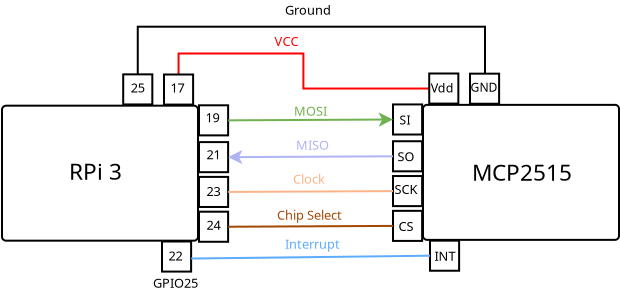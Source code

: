 <?xml version="1.0" encoding="UTF-8"?>
<dia:diagram xmlns:dia="http://www.lysator.liu.se/~alla/dia/">
  <dia:layer name="Arrière-plan" visible="true" connectable="true" active="true">
    <dia:object type="Standard - ZigZagLine" version="1" id="O0">
      <dia:attribute name="obj_pos">
        <dia:point val="21.228,9.04"/>
      </dia:attribute>
      <dia:attribute name="obj_bb">
        <dia:rectangle val="21.178,7.94;33.81,9.792"/>
      </dia:attribute>
      <dia:attribute name="orth_points">
        <dia:point val="21.228,9.04"/>
        <dia:point val="21.228,7.99"/>
        <dia:point val="27.469,7.99"/>
        <dia:point val="27.469,9.742"/>
        <dia:point val="33.761,9.742"/>
      </dia:attribute>
      <dia:attribute name="orth_orient">
        <dia:enum val="1"/>
        <dia:enum val="0"/>
        <dia:enum val="1"/>
        <dia:enum val="0"/>
      </dia:attribute>
      <dia:attribute name="autorouting">
        <dia:boolean val="false"/>
      </dia:attribute>
      <dia:attribute name="line_color">
        <dia:color val="#ff0000ff"/>
      </dia:attribute>
      <dia:connections>
        <dia:connection handle="0" to="O16" connection="7"/>
        <dia:connection handle="1" to="O32" connection="3"/>
      </dia:connections>
    </dia:object>
    <dia:object type="Standard - Text" version="1" id="O1">
      <dia:attribute name="obj_pos">
        <dia:point val="26.019,7.616"/>
      </dia:attribute>
      <dia:attribute name="obj_bb">
        <dia:rectangle val="26.019,7.021;27.352,7.766"/>
      </dia:attribute>
      <dia:attribute name="text">
        <dia:composite type="text">
          <dia:attribute name="string">
            <dia:string>#VCC#</dia:string>
          </dia:attribute>
          <dia:attribute name="font">
            <dia:font family="sans" style="0" name="Helvetica"/>
          </dia:attribute>
          <dia:attribute name="height">
            <dia:real val="0.8"/>
          </dia:attribute>
          <dia:attribute name="pos">
            <dia:point val="26.019,7.616"/>
          </dia:attribute>
          <dia:attribute name="color">
            <dia:color val="#ff0000ff"/>
          </dia:attribute>
          <dia:attribute name="alignment">
            <dia:enum val="0"/>
          </dia:attribute>
        </dia:composite>
      </dia:attribute>
      <dia:attribute name="valign">
        <dia:enum val="3"/>
      </dia:attribute>
    </dia:object>
    <dia:object type="Standard - ZigZagLine" version="1" id="O2">
      <dia:attribute name="obj_pos">
        <dia:point val="19.188,9.033"/>
      </dia:attribute>
      <dia:attribute name="obj_bb">
        <dia:rectangle val="19.138,6.6;36.6,9.082"/>
      </dia:attribute>
      <dia:attribute name="orth_points">
        <dia:point val="19.188,9.033"/>
        <dia:point val="19.188,6.65"/>
        <dia:point val="36.55,6.65"/>
        <dia:point val="36.55,8.998"/>
        <dia:point val="36.528,8.998"/>
      </dia:attribute>
      <dia:attribute name="orth_orient">
        <dia:enum val="1"/>
        <dia:enum val="0"/>
        <dia:enum val="1"/>
        <dia:enum val="0"/>
      </dia:attribute>
      <dia:attribute name="autorouting">
        <dia:boolean val="false"/>
      </dia:attribute>
      <dia:connections>
        <dia:connection handle="0" to="O14" connection="7"/>
        <dia:connection handle="1" to="O34" connection="7"/>
      </dia:connections>
    </dia:object>
    <dia:object type="Standard - Text" version="1" id="O3">
      <dia:attribute name="obj_pos">
        <dia:point val="26.55,6.05"/>
      </dia:attribute>
      <dia:attribute name="obj_bb">
        <dia:rectangle val="26.55,5.455;28.902,6.2"/>
      </dia:attribute>
      <dia:attribute name="text">
        <dia:composite type="text">
          <dia:attribute name="string">
            <dia:string>#Ground#</dia:string>
          </dia:attribute>
          <dia:attribute name="font">
            <dia:font family="sans" style="0" name="Helvetica"/>
          </dia:attribute>
          <dia:attribute name="height">
            <dia:real val="0.8"/>
          </dia:attribute>
          <dia:attribute name="pos">
            <dia:point val="26.55,6.05"/>
          </dia:attribute>
          <dia:attribute name="color">
            <dia:color val="#000000ff"/>
          </dia:attribute>
          <dia:attribute name="alignment">
            <dia:enum val="0"/>
          </dia:attribute>
        </dia:composite>
      </dia:attribute>
      <dia:attribute name="valign">
        <dia:enum val="3"/>
      </dia:attribute>
    </dia:object>
    <dia:group>
      <dia:attribute name="meta">
        <dia:composite type="dict"/>
      </dia:attribute>
      <dia:attribute name="matrix"/>
      <dia:object type="Geometric - Perfect Square" version="1" id="O4">
        <dia:attribute name="obj_pos">
          <dia:point val="22.25,10.58"/>
        </dia:attribute>
        <dia:attribute name="obj_bb">
          <dia:rectangle val="22.15,10.48;23.806,12.184"/>
        </dia:attribute>
        <dia:attribute name="meta">
          <dia:composite type="dict"/>
        </dia:attribute>
        <dia:attribute name="elem_corner">
          <dia:point val="22.25,10.58"/>
        </dia:attribute>
        <dia:attribute name="elem_width">
          <dia:real val="1.456"/>
        </dia:attribute>
        <dia:attribute name="elem_height">
          <dia:real val="1.504"/>
        </dia:attribute>
        <dia:attribute name="line_width">
          <dia:real val="0.1"/>
        </dia:attribute>
        <dia:attribute name="line_colour">
          <dia:color val="#000000ff"/>
        </dia:attribute>
        <dia:attribute name="fill_colour">
          <dia:color val="#ffffffff"/>
        </dia:attribute>
        <dia:attribute name="show_background">
          <dia:boolean val="true"/>
        </dia:attribute>
        <dia:attribute name="line_style">
          <dia:enum val="0"/>
          <dia:real val="1"/>
        </dia:attribute>
        <dia:attribute name="flip_horizontal">
          <dia:boolean val="false"/>
        </dia:attribute>
        <dia:attribute name="flip_vertical">
          <dia:boolean val="false"/>
        </dia:attribute>
        <dia:attribute name="subscale">
          <dia:real val="1"/>
        </dia:attribute>
      </dia:object>
      <dia:object type="Standard - Text" version="1" id="O5">
        <dia:attribute name="obj_pos">
          <dia:point val="22.578,11.432"/>
        </dia:attribute>
        <dia:attribute name="obj_bb">
          <dia:rectangle val="22.578,10.837;23.393,11.582"/>
        </dia:attribute>
        <dia:attribute name="text">
          <dia:composite type="text">
            <dia:attribute name="string">
              <dia:string>#19#</dia:string>
            </dia:attribute>
            <dia:attribute name="font">
              <dia:font family="sans" style="0" name="Helvetica"/>
            </dia:attribute>
            <dia:attribute name="height">
              <dia:real val="0.8"/>
            </dia:attribute>
            <dia:attribute name="pos">
              <dia:point val="22.578,11.432"/>
            </dia:attribute>
            <dia:attribute name="color">
              <dia:color val="#000000ff"/>
            </dia:attribute>
            <dia:attribute name="alignment">
              <dia:enum val="0"/>
            </dia:attribute>
          </dia:composite>
        </dia:attribute>
        <dia:attribute name="valign">
          <dia:enum val="3"/>
        </dia:attribute>
      </dia:object>
      <dia:object type="Geometric - Perfect Square" version="1" id="O6">
        <dia:attribute name="obj_pos">
          <dia:point val="22.25,12.42"/>
        </dia:attribute>
        <dia:attribute name="obj_bb">
          <dia:rectangle val="22.15,12.32;23.806,14.024"/>
        </dia:attribute>
        <dia:attribute name="meta">
          <dia:composite type="dict"/>
        </dia:attribute>
        <dia:attribute name="elem_corner">
          <dia:point val="22.25,12.42"/>
        </dia:attribute>
        <dia:attribute name="elem_width">
          <dia:real val="1.456"/>
        </dia:attribute>
        <dia:attribute name="elem_height">
          <dia:real val="1.504"/>
        </dia:attribute>
        <dia:attribute name="line_width">
          <dia:real val="0.1"/>
        </dia:attribute>
        <dia:attribute name="line_colour">
          <dia:color val="#000000ff"/>
        </dia:attribute>
        <dia:attribute name="fill_colour">
          <dia:color val="#ffffffff"/>
        </dia:attribute>
        <dia:attribute name="show_background">
          <dia:boolean val="true"/>
        </dia:attribute>
        <dia:attribute name="line_style">
          <dia:enum val="0"/>
          <dia:real val="1"/>
        </dia:attribute>
        <dia:attribute name="flip_horizontal">
          <dia:boolean val="false"/>
        </dia:attribute>
        <dia:attribute name="flip_vertical">
          <dia:boolean val="false"/>
        </dia:attribute>
        <dia:attribute name="subscale">
          <dia:real val="1"/>
        </dia:attribute>
      </dia:object>
      <dia:object type="Standard - Text" version="1" id="O7">
        <dia:attribute name="obj_pos">
          <dia:point val="22.628,13.272"/>
        </dia:attribute>
        <dia:attribute name="obj_bb">
          <dia:rectangle val="22.628,12.677;23.443,13.422"/>
        </dia:attribute>
        <dia:attribute name="text">
          <dia:composite type="text">
            <dia:attribute name="string">
              <dia:string>#21#</dia:string>
            </dia:attribute>
            <dia:attribute name="font">
              <dia:font family="sans" style="0" name="Helvetica"/>
            </dia:attribute>
            <dia:attribute name="height">
              <dia:real val="0.8"/>
            </dia:attribute>
            <dia:attribute name="pos">
              <dia:point val="22.628,13.272"/>
            </dia:attribute>
            <dia:attribute name="color">
              <dia:color val="#000000ff"/>
            </dia:attribute>
            <dia:attribute name="alignment">
              <dia:enum val="0"/>
            </dia:attribute>
          </dia:composite>
        </dia:attribute>
        <dia:attribute name="valign">
          <dia:enum val="3"/>
        </dia:attribute>
      </dia:object>
      <dia:object type="Geometric - Perfect Square" version="1" id="O8">
        <dia:attribute name="obj_pos">
          <dia:point val="22.25,14.16"/>
        </dia:attribute>
        <dia:attribute name="obj_bb">
          <dia:rectangle val="22.15,14.06;23.806,15.764"/>
        </dia:attribute>
        <dia:attribute name="meta">
          <dia:composite type="dict"/>
        </dia:attribute>
        <dia:attribute name="elem_corner">
          <dia:point val="22.25,14.16"/>
        </dia:attribute>
        <dia:attribute name="elem_width">
          <dia:real val="1.456"/>
        </dia:attribute>
        <dia:attribute name="elem_height">
          <dia:real val="1.504"/>
        </dia:attribute>
        <dia:attribute name="line_width">
          <dia:real val="0.1"/>
        </dia:attribute>
        <dia:attribute name="line_colour">
          <dia:color val="#000000ff"/>
        </dia:attribute>
        <dia:attribute name="fill_colour">
          <dia:color val="#ffffffff"/>
        </dia:attribute>
        <dia:attribute name="show_background">
          <dia:boolean val="true"/>
        </dia:attribute>
        <dia:attribute name="line_style">
          <dia:enum val="0"/>
          <dia:real val="1"/>
        </dia:attribute>
        <dia:attribute name="flip_horizontal">
          <dia:boolean val="false"/>
        </dia:attribute>
        <dia:attribute name="flip_vertical">
          <dia:boolean val="false"/>
        </dia:attribute>
        <dia:attribute name="subscale">
          <dia:real val="1"/>
        </dia:attribute>
      </dia:object>
      <dia:object type="Standard - Text" version="1" id="O9">
        <dia:attribute name="obj_pos">
          <dia:point val="22.628,15.112"/>
        </dia:attribute>
        <dia:attribute name="obj_bb">
          <dia:rectangle val="22.628,14.517;23.443,15.262"/>
        </dia:attribute>
        <dia:attribute name="text">
          <dia:composite type="text">
            <dia:attribute name="string">
              <dia:string>#23#</dia:string>
            </dia:attribute>
            <dia:attribute name="font">
              <dia:font family="sans" style="0" name="Helvetica"/>
            </dia:attribute>
            <dia:attribute name="height">
              <dia:real val="0.8"/>
            </dia:attribute>
            <dia:attribute name="pos">
              <dia:point val="22.628,15.112"/>
            </dia:attribute>
            <dia:attribute name="color">
              <dia:color val="#000000ff"/>
            </dia:attribute>
            <dia:attribute name="alignment">
              <dia:enum val="0"/>
            </dia:attribute>
          </dia:composite>
        </dia:attribute>
        <dia:attribute name="valign">
          <dia:enum val="3"/>
        </dia:attribute>
      </dia:object>
      <dia:object type="Geometric - Perfect Square" version="1" id="O10">
        <dia:attribute name="obj_pos">
          <dia:point val="22.25,15.9"/>
        </dia:attribute>
        <dia:attribute name="obj_bb">
          <dia:rectangle val="22.15,15.8;23.806,17.504"/>
        </dia:attribute>
        <dia:attribute name="meta">
          <dia:composite type="dict"/>
        </dia:attribute>
        <dia:attribute name="elem_corner">
          <dia:point val="22.25,15.9"/>
        </dia:attribute>
        <dia:attribute name="elem_width">
          <dia:real val="1.456"/>
        </dia:attribute>
        <dia:attribute name="elem_height">
          <dia:real val="1.504"/>
        </dia:attribute>
        <dia:attribute name="line_width">
          <dia:real val="0.1"/>
        </dia:attribute>
        <dia:attribute name="line_colour">
          <dia:color val="#000000ff"/>
        </dia:attribute>
        <dia:attribute name="fill_colour">
          <dia:color val="#ffffffff"/>
        </dia:attribute>
        <dia:attribute name="show_background">
          <dia:boolean val="true"/>
        </dia:attribute>
        <dia:attribute name="line_style">
          <dia:enum val="0"/>
          <dia:real val="1"/>
        </dia:attribute>
        <dia:attribute name="flip_horizontal">
          <dia:boolean val="false"/>
        </dia:attribute>
        <dia:attribute name="flip_vertical">
          <dia:boolean val="false"/>
        </dia:attribute>
        <dia:attribute name="subscale">
          <dia:real val="1"/>
        </dia:attribute>
      </dia:object>
      <dia:object type="Standard - Text" version="1" id="O11">
        <dia:attribute name="obj_pos">
          <dia:point val="22.628,16.802"/>
        </dia:attribute>
        <dia:attribute name="obj_bb">
          <dia:rectangle val="22.628,16.207;23.443,16.952"/>
        </dia:attribute>
        <dia:attribute name="text">
          <dia:composite type="text">
            <dia:attribute name="string">
              <dia:string>#24#</dia:string>
            </dia:attribute>
            <dia:attribute name="font">
              <dia:font family="sans" style="0" name="Helvetica"/>
            </dia:attribute>
            <dia:attribute name="height">
              <dia:real val="0.8"/>
            </dia:attribute>
            <dia:attribute name="pos">
              <dia:point val="22.628,16.802"/>
            </dia:attribute>
            <dia:attribute name="color">
              <dia:color val="#000000ff"/>
            </dia:attribute>
            <dia:attribute name="alignment">
              <dia:enum val="0"/>
            </dia:attribute>
          </dia:composite>
        </dia:attribute>
        <dia:attribute name="valign">
          <dia:enum val="3"/>
        </dia:attribute>
      </dia:object>
      <dia:object type="Geometric - Perfect Square" version="1" id="O12">
        <dia:attribute name="obj_pos">
          <dia:point val="20.4,17.39"/>
        </dia:attribute>
        <dia:attribute name="obj_bb">
          <dia:rectangle val="20.3,17.29;21.956,18.994"/>
        </dia:attribute>
        <dia:attribute name="meta">
          <dia:composite type="dict"/>
        </dia:attribute>
        <dia:attribute name="elem_corner">
          <dia:point val="20.4,17.39"/>
        </dia:attribute>
        <dia:attribute name="elem_width">
          <dia:real val="1.456"/>
        </dia:attribute>
        <dia:attribute name="elem_height">
          <dia:real val="1.504"/>
        </dia:attribute>
        <dia:attribute name="line_width">
          <dia:real val="0.1"/>
        </dia:attribute>
        <dia:attribute name="line_colour">
          <dia:color val="#000000ff"/>
        </dia:attribute>
        <dia:attribute name="fill_colour">
          <dia:color val="#ffffffff"/>
        </dia:attribute>
        <dia:attribute name="show_background">
          <dia:boolean val="true"/>
        </dia:attribute>
        <dia:attribute name="line_style">
          <dia:enum val="0"/>
          <dia:real val="1"/>
        </dia:attribute>
        <dia:attribute name="flip_horizontal">
          <dia:boolean val="false"/>
        </dia:attribute>
        <dia:attribute name="flip_vertical">
          <dia:boolean val="false"/>
        </dia:attribute>
        <dia:attribute name="subscale">
          <dia:real val="1"/>
        </dia:attribute>
      </dia:object>
      <dia:object type="Standard - Text" version="1" id="O13">
        <dia:attribute name="obj_pos">
          <dia:point val="20.728,18.342"/>
        </dia:attribute>
        <dia:attribute name="obj_bb">
          <dia:rectangle val="20.728,17.747;21.543,18.492"/>
        </dia:attribute>
        <dia:attribute name="text">
          <dia:composite type="text">
            <dia:attribute name="string">
              <dia:string>#22#</dia:string>
            </dia:attribute>
            <dia:attribute name="font">
              <dia:font family="sans" style="0" name="Helvetica"/>
            </dia:attribute>
            <dia:attribute name="height">
              <dia:real val="0.8"/>
            </dia:attribute>
            <dia:attribute name="pos">
              <dia:point val="20.728,18.342"/>
            </dia:attribute>
            <dia:attribute name="color">
              <dia:color val="#000000ff"/>
            </dia:attribute>
            <dia:attribute name="alignment">
              <dia:enum val="0"/>
            </dia:attribute>
          </dia:composite>
        </dia:attribute>
        <dia:attribute name="valign">
          <dia:enum val="3"/>
        </dia:attribute>
      </dia:object>
      <dia:object type="Geometric - Perfect Square" version="1" id="O14">
        <dia:attribute name="obj_pos">
          <dia:point val="18.46,9.033"/>
        </dia:attribute>
        <dia:attribute name="obj_bb">
          <dia:rectangle val="18.36,8.932;20.016,10.637"/>
        </dia:attribute>
        <dia:attribute name="meta">
          <dia:composite type="dict"/>
        </dia:attribute>
        <dia:attribute name="elem_corner">
          <dia:point val="18.46,9.033"/>
        </dia:attribute>
        <dia:attribute name="elem_width">
          <dia:real val="1.456"/>
        </dia:attribute>
        <dia:attribute name="elem_height">
          <dia:real val="1.504"/>
        </dia:attribute>
        <dia:attribute name="line_width">
          <dia:real val="0.1"/>
        </dia:attribute>
        <dia:attribute name="line_colour">
          <dia:color val="#000000ff"/>
        </dia:attribute>
        <dia:attribute name="fill_colour">
          <dia:color val="#ffffffff"/>
        </dia:attribute>
        <dia:attribute name="show_background">
          <dia:boolean val="true"/>
        </dia:attribute>
        <dia:attribute name="line_style">
          <dia:enum val="0"/>
          <dia:real val="1"/>
        </dia:attribute>
        <dia:attribute name="flip_horizontal">
          <dia:boolean val="false"/>
        </dia:attribute>
        <dia:attribute name="flip_vertical">
          <dia:boolean val="false"/>
        </dia:attribute>
        <dia:attribute name="subscale">
          <dia:real val="1"/>
        </dia:attribute>
      </dia:object>
      <dia:object type="Standard - Text" version="1" id="O15">
        <dia:attribute name="obj_pos">
          <dia:point val="18.838,9.935"/>
        </dia:attribute>
        <dia:attribute name="obj_bb">
          <dia:rectangle val="18.838,9.34;19.653,10.085"/>
        </dia:attribute>
        <dia:attribute name="text">
          <dia:composite type="text">
            <dia:attribute name="string">
              <dia:string>#25#</dia:string>
            </dia:attribute>
            <dia:attribute name="font">
              <dia:font family="sans" style="0" name="Helvetica"/>
            </dia:attribute>
            <dia:attribute name="height">
              <dia:real val="0.8"/>
            </dia:attribute>
            <dia:attribute name="pos">
              <dia:point val="18.838,9.935"/>
            </dia:attribute>
            <dia:attribute name="color">
              <dia:color val="#000000ff"/>
            </dia:attribute>
            <dia:attribute name="alignment">
              <dia:enum val="0"/>
            </dia:attribute>
          </dia:composite>
        </dia:attribute>
        <dia:attribute name="valign">
          <dia:enum val="3"/>
        </dia:attribute>
      </dia:object>
      <dia:object type="Geometric - Perfect Square" version="1" id="O16">
        <dia:attribute name="obj_pos">
          <dia:point val="20.5,9.04"/>
        </dia:attribute>
        <dia:attribute name="obj_bb">
          <dia:rectangle val="20.4,8.94;22.056,10.644"/>
        </dia:attribute>
        <dia:attribute name="meta">
          <dia:composite type="dict"/>
        </dia:attribute>
        <dia:attribute name="elem_corner">
          <dia:point val="20.5,9.04"/>
        </dia:attribute>
        <dia:attribute name="elem_width">
          <dia:real val="1.456"/>
        </dia:attribute>
        <dia:attribute name="elem_height">
          <dia:real val="1.504"/>
        </dia:attribute>
        <dia:attribute name="line_width">
          <dia:real val="0.1"/>
        </dia:attribute>
        <dia:attribute name="line_colour">
          <dia:color val="#000000ff"/>
        </dia:attribute>
        <dia:attribute name="fill_colour">
          <dia:color val="#ffffffff"/>
        </dia:attribute>
        <dia:attribute name="show_background">
          <dia:boolean val="true"/>
        </dia:attribute>
        <dia:attribute name="line_style">
          <dia:enum val="0"/>
          <dia:real val="1"/>
        </dia:attribute>
        <dia:attribute name="flip_horizontal">
          <dia:boolean val="false"/>
        </dia:attribute>
        <dia:attribute name="flip_vertical">
          <dia:boolean val="false"/>
        </dia:attribute>
        <dia:attribute name="subscale">
          <dia:real val="1"/>
        </dia:attribute>
      </dia:object>
      <dia:object type="Standard - Text" version="1" id="O17">
        <dia:attribute name="obj_pos">
          <dia:point val="20.828,9.942"/>
        </dia:attribute>
        <dia:attribute name="obj_bb">
          <dia:rectangle val="20.828,9.347;21.643,10.092"/>
        </dia:attribute>
        <dia:attribute name="text">
          <dia:composite type="text">
            <dia:attribute name="string">
              <dia:string>#17#</dia:string>
            </dia:attribute>
            <dia:attribute name="font">
              <dia:font family="sans" style="0" name="Helvetica"/>
            </dia:attribute>
            <dia:attribute name="height">
              <dia:real val="0.8"/>
            </dia:attribute>
            <dia:attribute name="pos">
              <dia:point val="20.828,9.942"/>
            </dia:attribute>
            <dia:attribute name="color">
              <dia:color val="#000000ff"/>
            </dia:attribute>
            <dia:attribute name="alignment">
              <dia:enum val="0"/>
            </dia:attribute>
          </dia:composite>
        </dia:attribute>
        <dia:attribute name="valign">
          <dia:enum val="3"/>
        </dia:attribute>
      </dia:object>
      <dia:object type="Standard - Box" version="0" id="O18">
        <dia:attribute name="obj_pos">
          <dia:point val="12.4,10.6"/>
        </dia:attribute>
        <dia:attribute name="obj_bb">
          <dia:rectangle val="12.35,10.55;22.25,17.4"/>
        </dia:attribute>
        <dia:attribute name="elem_corner">
          <dia:point val="12.4,10.6"/>
        </dia:attribute>
        <dia:attribute name="elem_width">
          <dia:real val="9.8"/>
        </dia:attribute>
        <dia:attribute name="elem_height">
          <dia:real val="6.75"/>
        </dia:attribute>
        <dia:attribute name="show_background">
          <dia:boolean val="true"/>
        </dia:attribute>
        <dia:attribute name="line_join">
          <dia:enum val="1"/>
        </dia:attribute>
        <dia:attribute name="corner_radius">
          <dia:real val="0.2"/>
        </dia:attribute>
      </dia:object>
      <dia:object type="Standard - Text" version="1" id="O19">
        <dia:attribute name="obj_pos">
          <dia:point val="15.75,14.3"/>
        </dia:attribute>
        <dia:attribute name="obj_bb">
          <dia:rectangle val="15.75,13.25;18.587,14.568"/>
        </dia:attribute>
        <dia:attribute name="text">
          <dia:composite type="text">
            <dia:attribute name="string">
              <dia:string>#RPi 3#</dia:string>
            </dia:attribute>
            <dia:attribute name="font">
              <dia:font family="sans" style="0" name="Helvetica"/>
            </dia:attribute>
            <dia:attribute name="height">
              <dia:real val="1.411"/>
            </dia:attribute>
            <dia:attribute name="pos">
              <dia:point val="15.75,14.3"/>
            </dia:attribute>
            <dia:attribute name="color">
              <dia:color val="#000000ff"/>
            </dia:attribute>
            <dia:attribute name="alignment">
              <dia:enum val="0"/>
            </dia:attribute>
          </dia:composite>
        </dia:attribute>
        <dia:attribute name="valign">
          <dia:enum val="3"/>
        </dia:attribute>
      </dia:object>
    </dia:group>
    <dia:group>
      <dia:attribute name="meta">
        <dia:composite type="dict"/>
      </dia:attribute>
      <dia:attribute name="matrix"/>
      <dia:object type="Standard - Box" version="0" id="O20">
        <dia:attribute name="obj_pos">
          <dia:point val="33.45,10.557"/>
        </dia:attribute>
        <dia:attribute name="obj_bb">
          <dia:rectangle val="33.4,10.508;43.3,17.358"/>
        </dia:attribute>
        <dia:attribute name="elem_corner">
          <dia:point val="33.45,10.557"/>
        </dia:attribute>
        <dia:attribute name="elem_width">
          <dia:real val="9.8"/>
        </dia:attribute>
        <dia:attribute name="elem_height">
          <dia:real val="6.75"/>
        </dia:attribute>
        <dia:attribute name="show_background">
          <dia:boolean val="true"/>
        </dia:attribute>
        <dia:attribute name="line_join">
          <dia:enum val="1"/>
        </dia:attribute>
        <dia:attribute name="corner_radius">
          <dia:real val="0.2"/>
        </dia:attribute>
      </dia:object>
      <dia:object type="Standard - Text" version="1" id="O21">
        <dia:attribute name="obj_pos">
          <dia:point val="35.9,14.357"/>
        </dia:attribute>
        <dia:attribute name="obj_bb">
          <dia:rectangle val="35.9,13.307;41.227,14.625"/>
        </dia:attribute>
        <dia:attribute name="text">
          <dia:composite type="text">
            <dia:attribute name="string">
              <dia:string>#MCP2515#</dia:string>
            </dia:attribute>
            <dia:attribute name="font">
              <dia:font family="sans" style="0" name="Helvetica"/>
            </dia:attribute>
            <dia:attribute name="height">
              <dia:real val="1.411"/>
            </dia:attribute>
            <dia:attribute name="pos">
              <dia:point val="35.9,14.357"/>
            </dia:attribute>
            <dia:attribute name="color">
              <dia:color val="#000000ff"/>
            </dia:attribute>
            <dia:attribute name="alignment">
              <dia:enum val="0"/>
            </dia:attribute>
          </dia:composite>
        </dia:attribute>
        <dia:attribute name="valign">
          <dia:enum val="3"/>
        </dia:attribute>
      </dia:object>
      <dia:group>
        <dia:attribute name="meta">
          <dia:composite type="dict"/>
        </dia:attribute>
        <dia:attribute name="matrix"/>
        <dia:object type="Geometric - Perfect Square" version="1" id="O22">
          <dia:attribute name="obj_pos">
            <dia:point val="33.8,17.348"/>
          </dia:attribute>
          <dia:attribute name="obj_bb">
            <dia:rectangle val="33.7,17.247;35.356,18.952"/>
          </dia:attribute>
          <dia:attribute name="meta">
            <dia:composite type="dict"/>
          </dia:attribute>
          <dia:attribute name="elem_corner">
            <dia:point val="33.8,17.348"/>
          </dia:attribute>
          <dia:attribute name="elem_width">
            <dia:real val="1.456"/>
          </dia:attribute>
          <dia:attribute name="elem_height">
            <dia:real val="1.504"/>
          </dia:attribute>
          <dia:attribute name="line_width">
            <dia:real val="0.1"/>
          </dia:attribute>
          <dia:attribute name="line_colour">
            <dia:color val="#000000ff"/>
          </dia:attribute>
          <dia:attribute name="fill_colour">
            <dia:color val="#ffffffff"/>
          </dia:attribute>
          <dia:attribute name="show_background">
            <dia:boolean val="true"/>
          </dia:attribute>
          <dia:attribute name="line_style">
            <dia:enum val="0"/>
            <dia:real val="1"/>
          </dia:attribute>
          <dia:attribute name="flip_horizontal">
            <dia:boolean val="false"/>
          </dia:attribute>
          <dia:attribute name="flip_vertical">
            <dia:boolean val="false"/>
          </dia:attribute>
          <dia:attribute name="subscale">
            <dia:real val="1"/>
          </dia:attribute>
        </dia:object>
        <dia:object type="Standard - Text" version="1" id="O23">
          <dia:attribute name="obj_pos">
            <dia:point val="34.028,18.35"/>
          </dia:attribute>
          <dia:attribute name="obj_bb">
            <dia:rectangle val="34.028,17.755;35.09,18.5"/>
          </dia:attribute>
          <dia:attribute name="text">
            <dia:composite type="text">
              <dia:attribute name="string">
                <dia:string>#INT#</dia:string>
              </dia:attribute>
              <dia:attribute name="font">
                <dia:font family="sans" style="0" name="Helvetica"/>
              </dia:attribute>
              <dia:attribute name="height">
                <dia:real val="0.8"/>
              </dia:attribute>
              <dia:attribute name="pos">
                <dia:point val="34.028,18.35"/>
              </dia:attribute>
              <dia:attribute name="color">
                <dia:color val="#000000ff"/>
              </dia:attribute>
              <dia:attribute name="alignment">
                <dia:enum val="0"/>
              </dia:attribute>
            </dia:composite>
          </dia:attribute>
          <dia:attribute name="valign">
            <dia:enum val="3"/>
          </dia:attribute>
        </dia:object>
      </dia:group>
      <dia:group>
        <dia:attribute name="meta">
          <dia:composite type="dict"/>
        </dia:attribute>
        <dia:attribute name="matrix"/>
        <dia:object type="Geometric - Perfect Square" version="1" id="O24">
          <dia:attribute name="obj_pos">
            <dia:point val="31.95,15.857"/>
          </dia:attribute>
          <dia:attribute name="obj_bb">
            <dia:rectangle val="31.85,15.758;33.506,17.462"/>
          </dia:attribute>
          <dia:attribute name="meta">
            <dia:composite type="dict"/>
          </dia:attribute>
          <dia:attribute name="elem_corner">
            <dia:point val="31.95,15.857"/>
          </dia:attribute>
          <dia:attribute name="elem_width">
            <dia:real val="1.456"/>
          </dia:attribute>
          <dia:attribute name="elem_height">
            <dia:real val="1.504"/>
          </dia:attribute>
          <dia:attribute name="line_width">
            <dia:real val="0.1"/>
          </dia:attribute>
          <dia:attribute name="line_colour">
            <dia:color val="#000000ff"/>
          </dia:attribute>
          <dia:attribute name="fill_colour">
            <dia:color val="#ffffffff"/>
          </dia:attribute>
          <dia:attribute name="show_background">
            <dia:boolean val="true"/>
          </dia:attribute>
          <dia:attribute name="line_style">
            <dia:enum val="0"/>
            <dia:real val="1"/>
          </dia:attribute>
          <dia:attribute name="flip_horizontal">
            <dia:boolean val="false"/>
          </dia:attribute>
          <dia:attribute name="flip_vertical">
            <dia:boolean val="false"/>
          </dia:attribute>
          <dia:attribute name="subscale">
            <dia:real val="1"/>
          </dia:attribute>
        </dia:object>
        <dia:object type="Standard - Text" version="1" id="O25">
          <dia:attribute name="obj_pos">
            <dia:point val="32.228,16.86"/>
          </dia:attribute>
          <dia:attribute name="obj_bb">
            <dia:rectangle val="32.228,16.265;33.083,17.01"/>
          </dia:attribute>
          <dia:attribute name="text">
            <dia:composite type="text">
              <dia:attribute name="string">
                <dia:string>#CS#</dia:string>
              </dia:attribute>
              <dia:attribute name="font">
                <dia:font family="sans" style="0" name="Helvetica"/>
              </dia:attribute>
              <dia:attribute name="height">
                <dia:real val="0.8"/>
              </dia:attribute>
              <dia:attribute name="pos">
                <dia:point val="32.228,16.86"/>
              </dia:attribute>
              <dia:attribute name="color">
                <dia:color val="#000000ff"/>
              </dia:attribute>
              <dia:attribute name="alignment">
                <dia:enum val="0"/>
              </dia:attribute>
            </dia:composite>
          </dia:attribute>
          <dia:attribute name="valign">
            <dia:enum val="3"/>
          </dia:attribute>
        </dia:object>
      </dia:group>
      <dia:group>
        <dia:attribute name="meta">
          <dia:composite type="dict"/>
        </dia:attribute>
        <dia:attribute name="matrix"/>
        <dia:object type="Geometric - Perfect Square" version="1" id="O26">
          <dia:attribute name="obj_pos">
            <dia:point val="31.95,14.117"/>
          </dia:attribute>
          <dia:attribute name="obj_bb">
            <dia:rectangle val="31.85,14.018;33.506,15.722"/>
          </dia:attribute>
          <dia:attribute name="meta">
            <dia:composite type="dict"/>
          </dia:attribute>
          <dia:attribute name="elem_corner">
            <dia:point val="31.95,14.117"/>
          </dia:attribute>
          <dia:attribute name="elem_width">
            <dia:real val="1.456"/>
          </dia:attribute>
          <dia:attribute name="elem_height">
            <dia:real val="1.504"/>
          </dia:attribute>
          <dia:attribute name="line_width">
            <dia:real val="0.1"/>
          </dia:attribute>
          <dia:attribute name="line_colour">
            <dia:color val="#000000ff"/>
          </dia:attribute>
          <dia:attribute name="fill_colour">
            <dia:color val="#ffffffff"/>
          </dia:attribute>
          <dia:attribute name="show_background">
            <dia:boolean val="true"/>
          </dia:attribute>
          <dia:attribute name="line_style">
            <dia:enum val="0"/>
            <dia:real val="1"/>
          </dia:attribute>
          <dia:attribute name="flip_horizontal">
            <dia:boolean val="false"/>
          </dia:attribute>
          <dia:attribute name="flip_vertical">
            <dia:boolean val="false"/>
          </dia:attribute>
          <dia:attribute name="subscale">
            <dia:real val="1"/>
          </dia:attribute>
        </dia:object>
        <dia:object type="Standard - Text" version="1" id="O27">
          <dia:attribute name="obj_pos">
            <dia:point val="32.028,15.02"/>
          </dia:attribute>
          <dia:attribute name="obj_bb">
            <dia:rectangle val="32.028,14.425;33.315,15.17"/>
          </dia:attribute>
          <dia:attribute name="text">
            <dia:composite type="text">
              <dia:attribute name="string">
                <dia:string>#SCK#</dia:string>
              </dia:attribute>
              <dia:attribute name="font">
                <dia:font family="sans" style="0" name="Helvetica"/>
              </dia:attribute>
              <dia:attribute name="height">
                <dia:real val="0.8"/>
              </dia:attribute>
              <dia:attribute name="pos">
                <dia:point val="32.028,15.02"/>
              </dia:attribute>
              <dia:attribute name="color">
                <dia:color val="#000000ff"/>
              </dia:attribute>
              <dia:attribute name="alignment">
                <dia:enum val="0"/>
              </dia:attribute>
            </dia:composite>
          </dia:attribute>
          <dia:attribute name="valign">
            <dia:enum val="3"/>
          </dia:attribute>
        </dia:object>
      </dia:group>
      <dia:group>
        <dia:attribute name="meta">
          <dia:composite type="dict"/>
        </dia:attribute>
        <dia:attribute name="matrix"/>
        <dia:object type="Geometric - Perfect Square" version="1" id="O28">
          <dia:attribute name="obj_pos">
            <dia:point val="31.95,12.377"/>
          </dia:attribute>
          <dia:attribute name="obj_bb">
            <dia:rectangle val="31.85,12.277;33.506,13.982"/>
          </dia:attribute>
          <dia:attribute name="meta">
            <dia:composite type="dict"/>
          </dia:attribute>
          <dia:attribute name="elem_corner">
            <dia:point val="31.95,12.377"/>
          </dia:attribute>
          <dia:attribute name="elem_width">
            <dia:real val="1.456"/>
          </dia:attribute>
          <dia:attribute name="elem_height">
            <dia:real val="1.504"/>
          </dia:attribute>
          <dia:attribute name="line_width">
            <dia:real val="0.1"/>
          </dia:attribute>
          <dia:attribute name="line_colour">
            <dia:color val="#000000ff"/>
          </dia:attribute>
          <dia:attribute name="fill_colour">
            <dia:color val="#ffffffff"/>
          </dia:attribute>
          <dia:attribute name="show_background">
            <dia:boolean val="true"/>
          </dia:attribute>
          <dia:attribute name="line_style">
            <dia:enum val="0"/>
            <dia:real val="1"/>
          </dia:attribute>
          <dia:attribute name="flip_horizontal">
            <dia:boolean val="false"/>
          </dia:attribute>
          <dia:attribute name="flip_vertical">
            <dia:boolean val="false"/>
          </dia:attribute>
          <dia:attribute name="subscale">
            <dia:real val="1"/>
          </dia:attribute>
        </dia:object>
        <dia:object type="Standard - Text" version="1" id="O29">
          <dia:attribute name="obj_pos">
            <dia:point val="32.178,13.38"/>
          </dia:attribute>
          <dia:attribute name="obj_bb">
            <dia:rectangle val="32.178,12.795;33.073,13.527"/>
          </dia:attribute>
          <dia:attribute name="text">
            <dia:composite type="text">
              <dia:attribute name="string">
                <dia:string>#SO#</dia:string>
              </dia:attribute>
              <dia:attribute name="font">
                <dia:font family="sans" style="0" name="Helvetica"/>
              </dia:attribute>
              <dia:attribute name="height">
                <dia:real val="0.786"/>
              </dia:attribute>
              <dia:attribute name="pos">
                <dia:point val="32.178,13.38"/>
              </dia:attribute>
              <dia:attribute name="color">
                <dia:color val="#000000ff"/>
              </dia:attribute>
              <dia:attribute name="alignment">
                <dia:enum val="0"/>
              </dia:attribute>
            </dia:composite>
          </dia:attribute>
          <dia:attribute name="valign">
            <dia:enum val="3"/>
          </dia:attribute>
        </dia:object>
      </dia:group>
      <dia:group>
        <dia:attribute name="meta">
          <dia:composite type="dict"/>
        </dia:attribute>
        <dia:attribute name="matrix"/>
        <dia:object type="Geometric - Perfect Square" version="1" id="O30">
          <dia:attribute name="obj_pos">
            <dia:point val="31.95,10.537"/>
          </dia:attribute>
          <dia:attribute name="obj_bb">
            <dia:rectangle val="31.85,10.438;33.506,12.142"/>
          </dia:attribute>
          <dia:attribute name="meta">
            <dia:composite type="dict"/>
          </dia:attribute>
          <dia:attribute name="elem_corner">
            <dia:point val="31.95,10.537"/>
          </dia:attribute>
          <dia:attribute name="elem_width">
            <dia:real val="1.456"/>
          </dia:attribute>
          <dia:attribute name="elem_height">
            <dia:real val="1.504"/>
          </dia:attribute>
          <dia:attribute name="line_width">
            <dia:real val="0.1"/>
          </dia:attribute>
          <dia:attribute name="line_colour">
            <dia:color val="#000000ff"/>
          </dia:attribute>
          <dia:attribute name="fill_colour">
            <dia:color val="#ffffffff"/>
          </dia:attribute>
          <dia:attribute name="show_background">
            <dia:boolean val="true"/>
          </dia:attribute>
          <dia:attribute name="line_style">
            <dia:enum val="0"/>
            <dia:real val="1"/>
          </dia:attribute>
          <dia:attribute name="flip_horizontal">
            <dia:boolean val="false"/>
          </dia:attribute>
          <dia:attribute name="flip_vertical">
            <dia:boolean val="false"/>
          </dia:attribute>
          <dia:attribute name="subscale">
            <dia:real val="1"/>
          </dia:attribute>
        </dia:object>
        <dia:object type="Standard - Text" version="1" id="O31">
          <dia:attribute name="obj_pos">
            <dia:point val="32.278,11.54"/>
          </dia:attribute>
          <dia:attribute name="obj_bb">
            <dia:rectangle val="32.278,10.982;32.835,11.682"/>
          </dia:attribute>
          <dia:attribute name="text">
            <dia:composite type="text">
              <dia:attribute name="string">
                <dia:string>#SI#</dia:string>
              </dia:attribute>
              <dia:attribute name="font">
                <dia:font family="sans" style="0" name="Helvetica"/>
              </dia:attribute>
              <dia:attribute name="height">
                <dia:real val="0.751"/>
              </dia:attribute>
              <dia:attribute name="pos">
                <dia:point val="32.278,11.54"/>
              </dia:attribute>
              <dia:attribute name="color">
                <dia:color val="#000000ff"/>
              </dia:attribute>
              <dia:attribute name="alignment">
                <dia:enum val="0"/>
              </dia:attribute>
            </dia:composite>
          </dia:attribute>
          <dia:attribute name="valign">
            <dia:enum val="3"/>
          </dia:attribute>
        </dia:object>
      </dia:group>
      <dia:group>
        <dia:attribute name="meta">
          <dia:composite type="dict"/>
        </dia:attribute>
        <dia:attribute name="matrix"/>
        <dia:object type="Geometric - Perfect Square" version="1" id="O32">
          <dia:attribute name="obj_pos">
            <dia:point val="33.761,8.99"/>
          </dia:attribute>
          <dia:attribute name="obj_bb">
            <dia:rectangle val="33.66,8.89;35.316,10.594"/>
          </dia:attribute>
          <dia:attribute name="meta">
            <dia:composite type="dict"/>
          </dia:attribute>
          <dia:attribute name="elem_corner">
            <dia:point val="33.761,8.99"/>
          </dia:attribute>
          <dia:attribute name="elem_width">
            <dia:real val="1.456"/>
          </dia:attribute>
          <dia:attribute name="elem_height">
            <dia:real val="1.504"/>
          </dia:attribute>
          <dia:attribute name="line_width">
            <dia:real val="0.1"/>
          </dia:attribute>
          <dia:attribute name="line_colour">
            <dia:color val="#000000ff"/>
          </dia:attribute>
          <dia:attribute name="fill_colour">
            <dia:color val="#ffffffff"/>
          </dia:attribute>
          <dia:attribute name="show_background">
            <dia:boolean val="true"/>
          </dia:attribute>
          <dia:attribute name="line_style">
            <dia:enum val="0"/>
            <dia:real val="1"/>
          </dia:attribute>
          <dia:attribute name="flip_horizontal">
            <dia:boolean val="false"/>
          </dia:attribute>
          <dia:attribute name="flip_vertical">
            <dia:boolean val="false"/>
          </dia:attribute>
          <dia:attribute name="subscale">
            <dia:real val="1"/>
          </dia:attribute>
        </dia:object>
        <dia:object type="Standard - Text" version="1" id="O33">
          <dia:attribute name="obj_pos">
            <dia:point val="33.838,9.942"/>
          </dia:attribute>
          <dia:attribute name="obj_bb">
            <dia:rectangle val="33.838,9.367;35.048,10.087"/>
          </dia:attribute>
          <dia:attribute name="text">
            <dia:composite type="text">
              <dia:attribute name="string">
                <dia:string>#Vdd#</dia:string>
              </dia:attribute>
              <dia:attribute name="font">
                <dia:font family="sans" style="0" name="Helvetica"/>
              </dia:attribute>
              <dia:attribute name="height">
                <dia:real val="0.775"/>
              </dia:attribute>
              <dia:attribute name="pos">
                <dia:point val="33.838,9.942"/>
              </dia:attribute>
              <dia:attribute name="color">
                <dia:color val="#000000ff"/>
              </dia:attribute>
              <dia:attribute name="alignment">
                <dia:enum val="0"/>
              </dia:attribute>
            </dia:composite>
          </dia:attribute>
          <dia:attribute name="valign">
            <dia:enum val="3"/>
          </dia:attribute>
        </dia:object>
      </dia:group>
      <dia:group>
        <dia:attribute name="meta">
          <dia:composite type="dict"/>
        </dia:attribute>
        <dia:attribute name="matrix"/>
        <dia:object type="Geometric - Perfect Square" version="1" id="O34">
          <dia:attribute name="obj_pos">
            <dia:point val="35.8,8.998"/>
          </dia:attribute>
          <dia:attribute name="obj_bb">
            <dia:rectangle val="35.7,8.898;37.356,10.602"/>
          </dia:attribute>
          <dia:attribute name="meta">
            <dia:composite type="dict"/>
          </dia:attribute>
          <dia:attribute name="elem_corner">
            <dia:point val="35.8,8.998"/>
          </dia:attribute>
          <dia:attribute name="elem_width">
            <dia:real val="1.456"/>
          </dia:attribute>
          <dia:attribute name="elem_height">
            <dia:real val="1.504"/>
          </dia:attribute>
          <dia:attribute name="line_width">
            <dia:real val="0.1"/>
          </dia:attribute>
          <dia:attribute name="line_colour">
            <dia:color val="#000000ff"/>
          </dia:attribute>
          <dia:attribute name="fill_colour">
            <dia:color val="#ffffffff"/>
          </dia:attribute>
          <dia:attribute name="show_background">
            <dia:boolean val="true"/>
          </dia:attribute>
          <dia:attribute name="line_style">
            <dia:enum val="0"/>
            <dia:real val="1"/>
          </dia:attribute>
          <dia:attribute name="flip_horizontal">
            <dia:boolean val="false"/>
          </dia:attribute>
          <dia:attribute name="flip_vertical">
            <dia:boolean val="false"/>
          </dia:attribute>
          <dia:attribute name="subscale">
            <dia:real val="1"/>
          </dia:attribute>
        </dia:object>
        <dia:object type="Standard - Text" version="1" id="O35">
          <dia:attribute name="obj_pos">
            <dia:point val="35.828,9.9"/>
          </dia:attribute>
          <dia:attribute name="obj_bb">
            <dia:rectangle val="35.828,9.337;37.215,10.042"/>
          </dia:attribute>
          <dia:attribute name="text">
            <dia:composite type="text">
              <dia:attribute name="string">
                <dia:string>#GND#</dia:string>
              </dia:attribute>
              <dia:attribute name="font">
                <dia:font family="sans" style="0" name="Helvetica"/>
              </dia:attribute>
              <dia:attribute name="height">
                <dia:real val="0.758"/>
              </dia:attribute>
              <dia:attribute name="pos">
                <dia:point val="35.828,9.9"/>
              </dia:attribute>
              <dia:attribute name="color">
                <dia:color val="#000000ff"/>
              </dia:attribute>
              <dia:attribute name="alignment">
                <dia:enum val="0"/>
              </dia:attribute>
            </dia:composite>
          </dia:attribute>
          <dia:attribute name="valign">
            <dia:enum val="3"/>
          </dia:attribute>
        </dia:object>
      </dia:group>
    </dia:group>
    <dia:object type="Standard - Line" version="0" id="O36">
      <dia:attribute name="obj_pos">
        <dia:point val="23.706,11.332"/>
      </dia:attribute>
      <dia:attribute name="obj_bb">
        <dia:rectangle val="23.655,10.931;32.0,11.655"/>
      </dia:attribute>
      <dia:attribute name="conn_endpoints">
        <dia:point val="23.706,11.332"/>
        <dia:point val="31.95,11.29"/>
      </dia:attribute>
      <dia:attribute name="numcp">
        <dia:int val="1"/>
      </dia:attribute>
      <dia:attribute name="line_color">
        <dia:color val="#70b251ff"/>
      </dia:attribute>
      <dia:attribute name="end_arrow">
        <dia:enum val="22"/>
      </dia:attribute>
      <dia:attribute name="end_arrow_length">
        <dia:real val="0.5"/>
      </dia:attribute>
      <dia:attribute name="end_arrow_width">
        <dia:real val="0.5"/>
      </dia:attribute>
      <dia:connections>
        <dia:connection handle="0" to="O4" connection="5"/>
        <dia:connection handle="1" to="O30" connection="3"/>
      </dia:connections>
    </dia:object>
    <dia:object type="Standard - Text" version="1" id="O37">
      <dia:attribute name="obj_pos">
        <dia:point val="27,11.1"/>
      </dia:attribute>
      <dia:attribute name="obj_bb">
        <dia:rectangle val="27,10.505;28.655,11.25"/>
      </dia:attribute>
      <dia:attribute name="text">
        <dia:composite type="text">
          <dia:attribute name="string">
            <dia:string>#MOSI#</dia:string>
          </dia:attribute>
          <dia:attribute name="font">
            <dia:font family="sans" style="0" name="Helvetica"/>
          </dia:attribute>
          <dia:attribute name="height">
            <dia:real val="0.8"/>
          </dia:attribute>
          <dia:attribute name="pos">
            <dia:point val="27,11.1"/>
          </dia:attribute>
          <dia:attribute name="color">
            <dia:color val="#70b251ff"/>
          </dia:attribute>
          <dia:attribute name="alignment">
            <dia:enum val="0"/>
          </dia:attribute>
        </dia:composite>
      </dia:attribute>
      <dia:attribute name="valign">
        <dia:enum val="3"/>
      </dia:attribute>
    </dia:object>
    <dia:object type="Standard - Line" version="0" id="O38">
      <dia:attribute name="obj_pos">
        <dia:point val="23.706,13.172"/>
      </dia:attribute>
      <dia:attribute name="obj_bb">
        <dia:rectangle val="23.655,12.807;32.0,13.53"/>
      </dia:attribute>
      <dia:attribute name="conn_endpoints">
        <dia:point val="23.706,13.172"/>
        <dia:point val="31.95,13.13"/>
      </dia:attribute>
      <dia:attribute name="numcp">
        <dia:int val="1"/>
      </dia:attribute>
      <dia:attribute name="line_color">
        <dia:color val="#b1b4f2ff"/>
      </dia:attribute>
      <dia:attribute name="start_arrow">
        <dia:enum val="22"/>
      </dia:attribute>
      <dia:attribute name="start_arrow_length">
        <dia:real val="0.5"/>
      </dia:attribute>
      <dia:attribute name="start_arrow_width">
        <dia:real val="0.5"/>
      </dia:attribute>
      <dia:connections>
        <dia:connection handle="0" to="O6" connection="5"/>
        <dia:connection handle="1" to="O28" connection="3"/>
      </dia:connections>
    </dia:object>
    <dia:object type="Standard - Text" version="1" id="O39">
      <dia:attribute name="obj_pos">
        <dia:point val="27.1,12.8"/>
      </dia:attribute>
      <dia:attribute name="obj_bb">
        <dia:rectangle val="27.1,12.205;28.755,12.95"/>
      </dia:attribute>
      <dia:attribute name="text">
        <dia:composite type="text">
          <dia:attribute name="string">
            <dia:string>#MISO#</dia:string>
          </dia:attribute>
          <dia:attribute name="font">
            <dia:font family="sans" style="0" name="Helvetica"/>
          </dia:attribute>
          <dia:attribute name="height">
            <dia:real val="0.8"/>
          </dia:attribute>
          <dia:attribute name="pos">
            <dia:point val="27.1,12.8"/>
          </dia:attribute>
          <dia:attribute name="color">
            <dia:color val="#b1b4f2ff"/>
          </dia:attribute>
          <dia:attribute name="alignment">
            <dia:enum val="0"/>
          </dia:attribute>
        </dia:composite>
      </dia:attribute>
      <dia:attribute name="valign">
        <dia:enum val="3"/>
      </dia:attribute>
    </dia:object>
    <dia:object type="Standard - Line" version="0" id="O40">
      <dia:attribute name="obj_pos">
        <dia:point val="23.706,14.912"/>
      </dia:attribute>
      <dia:attribute name="obj_bb">
        <dia:rectangle val="23.655,14.819;32.0,14.962"/>
      </dia:attribute>
      <dia:attribute name="conn_endpoints">
        <dia:point val="23.706,14.912"/>
        <dia:point val="31.95,14.87"/>
      </dia:attribute>
      <dia:attribute name="numcp">
        <dia:int val="1"/>
      </dia:attribute>
      <dia:attribute name="line_color">
        <dia:color val="#fab489ff"/>
      </dia:attribute>
      <dia:connections>
        <dia:connection handle="0" to="O8" connection="5"/>
        <dia:connection handle="1" to="O26" connection="3"/>
      </dia:connections>
    </dia:object>
    <dia:object type="Standard - Text" version="1" id="O41">
      <dia:attribute name="obj_pos">
        <dia:point val="26.95,14.5"/>
      </dia:attribute>
      <dia:attribute name="obj_bb">
        <dia:rectangle val="26.95,13.905;28.69,14.65"/>
      </dia:attribute>
      <dia:attribute name="text">
        <dia:composite type="text">
          <dia:attribute name="string">
            <dia:string>#Clock#</dia:string>
          </dia:attribute>
          <dia:attribute name="font">
            <dia:font family="sans" style="0" name="Helvetica"/>
          </dia:attribute>
          <dia:attribute name="height">
            <dia:real val="0.8"/>
          </dia:attribute>
          <dia:attribute name="pos">
            <dia:point val="26.95,14.5"/>
          </dia:attribute>
          <dia:attribute name="color">
            <dia:color val="#fab489ff"/>
          </dia:attribute>
          <dia:attribute name="alignment">
            <dia:enum val="0"/>
          </dia:attribute>
        </dia:composite>
      </dia:attribute>
      <dia:attribute name="valign">
        <dia:enum val="3"/>
      </dia:attribute>
    </dia:object>
    <dia:object type="Standard - Line" version="0" id="O42">
      <dia:attribute name="obj_pos">
        <dia:point val="23.706,16.652"/>
      </dia:attribute>
      <dia:attribute name="obj_bb">
        <dia:rectangle val="23.655,16.559;32.0,16.702"/>
      </dia:attribute>
      <dia:attribute name="conn_endpoints">
        <dia:point val="23.706,16.652"/>
        <dia:point val="31.95,16.61"/>
      </dia:attribute>
      <dia:attribute name="numcp">
        <dia:int val="1"/>
      </dia:attribute>
      <dia:attribute name="line_color">
        <dia:color val="#a34804ff"/>
      </dia:attribute>
      <dia:connections>
        <dia:connection handle="0" to="O10" connection="5"/>
        <dia:connection handle="1" to="O24" connection="3"/>
      </dia:connections>
    </dia:object>
    <dia:object type="Standard - Text" version="1" id="O43">
      <dia:attribute name="obj_pos">
        <dia:point val="26.15,16.3"/>
      </dia:attribute>
      <dia:attribute name="obj_bb">
        <dia:rectangle val="26.15,15.705;29.767,16.45"/>
      </dia:attribute>
      <dia:attribute name="text">
        <dia:composite type="text">
          <dia:attribute name="string">
            <dia:string>#Chip Select#</dia:string>
          </dia:attribute>
          <dia:attribute name="font">
            <dia:font family="sans" style="0" name="Helvetica"/>
          </dia:attribute>
          <dia:attribute name="height">
            <dia:real val="0.8"/>
          </dia:attribute>
          <dia:attribute name="pos">
            <dia:point val="26.15,16.3"/>
          </dia:attribute>
          <dia:attribute name="color">
            <dia:color val="#a34804ff"/>
          </dia:attribute>
          <dia:attribute name="alignment">
            <dia:enum val="0"/>
          </dia:attribute>
        </dia:composite>
      </dia:attribute>
      <dia:attribute name="valign">
        <dia:enum val="3"/>
      </dia:attribute>
    </dia:object>
    <dia:object type="Standard - Line" version="0" id="O44">
      <dia:attribute name="obj_pos">
        <dia:point val="21.856,18.242"/>
      </dia:attribute>
      <dia:attribute name="obj_bb">
        <dia:rectangle val="21.805,18.049;33.851,18.293"/>
      </dia:attribute>
      <dia:attribute name="conn_endpoints">
        <dia:point val="21.856,18.242"/>
        <dia:point val="33.8,18.1"/>
      </dia:attribute>
      <dia:attribute name="numcp">
        <dia:int val="1"/>
      </dia:attribute>
      <dia:attribute name="line_color">
        <dia:color val="#5cacffff"/>
      </dia:attribute>
    </dia:object>
    <dia:object type="Standard - Text" version="1" id="O45">
      <dia:attribute name="obj_pos">
        <dia:point val="26.55,17.75"/>
      </dia:attribute>
      <dia:attribute name="obj_bb">
        <dia:rectangle val="26.55,17.155;29.367,17.9"/>
      </dia:attribute>
      <dia:attribute name="text">
        <dia:composite type="text">
          <dia:attribute name="string">
            <dia:string>#Interrupt#</dia:string>
          </dia:attribute>
          <dia:attribute name="font">
            <dia:font family="sans" style="0" name="Helvetica"/>
          </dia:attribute>
          <dia:attribute name="height">
            <dia:real val="0.8"/>
          </dia:attribute>
          <dia:attribute name="pos">
            <dia:point val="26.55,17.75"/>
          </dia:attribute>
          <dia:attribute name="color">
            <dia:color val="#5cacffff"/>
          </dia:attribute>
          <dia:attribute name="alignment">
            <dia:enum val="0"/>
          </dia:attribute>
        </dia:composite>
      </dia:attribute>
      <dia:attribute name="valign">
        <dia:enum val="3"/>
      </dia:attribute>
    </dia:object>
    <dia:object type="Standard - Text" version="1" id="O46">
      <dia:attribute name="obj_pos">
        <dia:point val="19.95,19.7"/>
      </dia:attribute>
      <dia:attribute name="obj_bb">
        <dia:rectangle val="19.95,19.105;22.34,19.85"/>
      </dia:attribute>
      <dia:attribute name="text">
        <dia:composite type="text">
          <dia:attribute name="string">
            <dia:string>#GPIO25#</dia:string>
          </dia:attribute>
          <dia:attribute name="font">
            <dia:font family="sans" style="0" name="Helvetica"/>
          </dia:attribute>
          <dia:attribute name="height">
            <dia:real val="0.8"/>
          </dia:attribute>
          <dia:attribute name="pos">
            <dia:point val="19.95,19.7"/>
          </dia:attribute>
          <dia:attribute name="color">
            <dia:color val="#000000ff"/>
          </dia:attribute>
          <dia:attribute name="alignment">
            <dia:enum val="0"/>
          </dia:attribute>
        </dia:composite>
      </dia:attribute>
      <dia:attribute name="valign">
        <dia:enum val="3"/>
      </dia:attribute>
    </dia:object>
  </dia:layer>
</dia:diagram>
